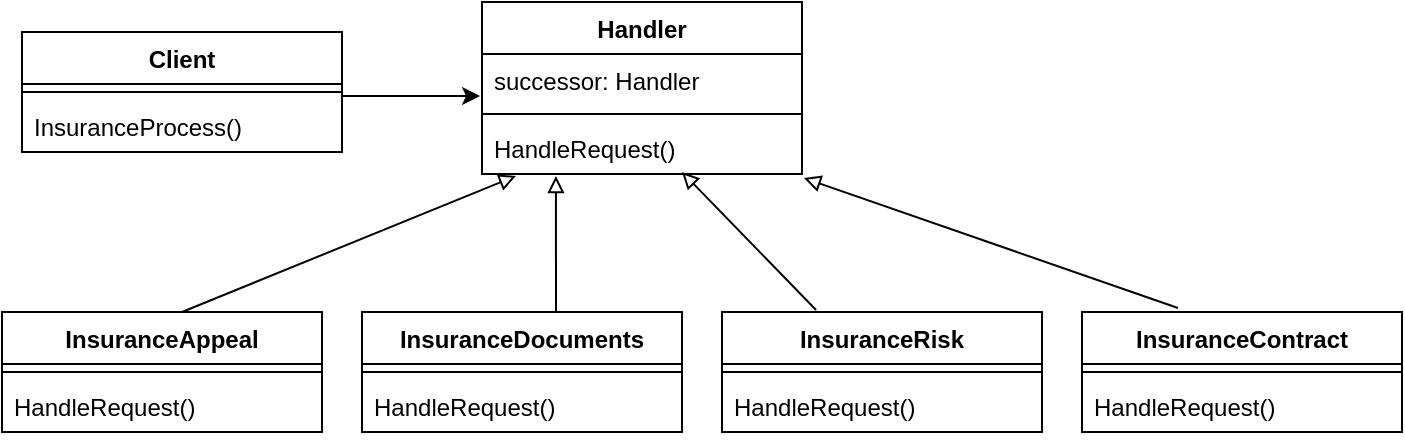 <mxfile version="15.5.2" type="device"><diagram id="GTa8961L7_OK_OBQwSJd" name="Page-1"><mxGraphModel dx="1422" dy="794" grid="1" gridSize="10" guides="1" tooltips="1" connect="1" arrows="1" fold="1" page="1" pageScale="1" pageWidth="827" pageHeight="1169" math="0" shadow="0"><root><mxCell id="0"/><mxCell id="1" parent="0"/><mxCell id="j84yaHBQWLs28lCzmdPF-1" value="Client" style="swimlane;fontStyle=1;align=center;verticalAlign=top;childLayout=stackLayout;horizontal=1;startSize=26;horizontalStack=0;resizeParent=1;resizeParentMax=0;resizeLast=0;collapsible=1;marginBottom=0;" parent="1" vertex="1"><mxGeometry x="100" y="120" width="160" height="60" as="geometry"/></mxCell><mxCell id="j84yaHBQWLs28lCzmdPF-3" value="" style="line;strokeWidth=1;fillColor=none;align=left;verticalAlign=middle;spacingTop=-1;spacingLeft=3;spacingRight=3;rotatable=0;labelPosition=right;points=[];portConstraint=eastwest;" parent="j84yaHBQWLs28lCzmdPF-1" vertex="1"><mxGeometry y="26" width="160" height="8" as="geometry"/></mxCell><mxCell id="j84yaHBQWLs28lCzmdPF-4" value="InsuranceProcess()" style="text;strokeColor=none;fillColor=none;align=left;verticalAlign=top;spacingLeft=4;spacingRight=4;overflow=hidden;rotatable=0;points=[[0,0.5],[1,0.5]];portConstraint=eastwest;" parent="j84yaHBQWLs28lCzmdPF-1" vertex="1"><mxGeometry y="34" width="160" height="26" as="geometry"/></mxCell><mxCell id="j84yaHBQWLs28lCzmdPF-5" value="Handler" style="swimlane;fontStyle=1;align=center;verticalAlign=top;childLayout=stackLayout;horizontal=1;startSize=26;horizontalStack=0;resizeParent=1;resizeParentMax=0;resizeLast=0;collapsible=1;marginBottom=0;" parent="1" vertex="1"><mxGeometry x="330" y="105" width="160" height="86" as="geometry"/></mxCell><mxCell id="j84yaHBQWLs28lCzmdPF-6" value="successor: Handler" style="text;strokeColor=none;fillColor=none;align=left;verticalAlign=top;spacingLeft=4;spacingRight=4;overflow=hidden;rotatable=0;points=[[0,0.5],[1,0.5]];portConstraint=eastwest;" parent="j84yaHBQWLs28lCzmdPF-5" vertex="1"><mxGeometry y="26" width="160" height="26" as="geometry"/></mxCell><mxCell id="j84yaHBQWLs28lCzmdPF-7" value="" style="line;strokeWidth=1;fillColor=none;align=left;verticalAlign=middle;spacingTop=-1;spacingLeft=3;spacingRight=3;rotatable=0;labelPosition=right;points=[];portConstraint=eastwest;" parent="j84yaHBQWLs28lCzmdPF-5" vertex="1"><mxGeometry y="52" width="160" height="8" as="geometry"/></mxCell><mxCell id="j84yaHBQWLs28lCzmdPF-8" value="HandleRequest()" style="text;strokeColor=none;fillColor=none;align=left;verticalAlign=top;spacingLeft=4;spacingRight=4;overflow=hidden;rotatable=0;points=[[0,0.5],[1,0.5]];portConstraint=eastwest;" parent="j84yaHBQWLs28lCzmdPF-5" vertex="1"><mxGeometry y="60" width="160" height="26" as="geometry"/></mxCell><mxCell id="j84yaHBQWLs28lCzmdPF-9" value="" style="endArrow=classic;html=1;rounded=0;entryX=-0.006;entryY=0.808;entryDx=0;entryDy=0;entryPerimeter=0;" parent="1" target="j84yaHBQWLs28lCzmdPF-6" edge="1"><mxGeometry width="50" height="50" relative="1" as="geometry"><mxPoint x="260" y="152" as="sourcePoint"/><mxPoint x="300" y="120" as="targetPoint"/></mxGeometry></mxCell><mxCell id="j84yaHBQWLs28lCzmdPF-12" value="InsuranceAppeal" style="swimlane;fontStyle=1;align=center;verticalAlign=top;childLayout=stackLayout;horizontal=1;startSize=26;horizontalStack=0;resizeParent=1;resizeParentMax=0;resizeLast=0;collapsible=1;marginBottom=0;" parent="1" vertex="1"><mxGeometry x="90" y="260" width="160" height="60" as="geometry"/></mxCell><mxCell id="j84yaHBQWLs28lCzmdPF-14" value="" style="line;strokeWidth=1;fillColor=none;align=left;verticalAlign=middle;spacingTop=-1;spacingLeft=3;spacingRight=3;rotatable=0;labelPosition=right;points=[];portConstraint=eastwest;" parent="j84yaHBQWLs28lCzmdPF-12" vertex="1"><mxGeometry y="26" width="160" height="8" as="geometry"/></mxCell><mxCell id="j84yaHBQWLs28lCzmdPF-15" value="HandleRequest()" style="text;strokeColor=none;fillColor=none;align=left;verticalAlign=top;spacingLeft=4;spacingRight=4;overflow=hidden;rotatable=0;points=[[0,0.5],[1,0.5]];portConstraint=eastwest;" parent="j84yaHBQWLs28lCzmdPF-12" vertex="1"><mxGeometry y="34" width="160" height="26" as="geometry"/></mxCell><mxCell id="j84yaHBQWLs28lCzmdPF-16" value="InsuranceDocuments" style="swimlane;fontStyle=1;align=center;verticalAlign=top;childLayout=stackLayout;horizontal=1;startSize=26;horizontalStack=0;resizeParent=1;resizeParentMax=0;resizeLast=0;collapsible=1;marginBottom=0;" parent="1" vertex="1"><mxGeometry x="270" y="260" width="160" height="60" as="geometry"/></mxCell><mxCell id="j84yaHBQWLs28lCzmdPF-17" value="" style="line;strokeWidth=1;fillColor=none;align=left;verticalAlign=middle;spacingTop=-1;spacingLeft=3;spacingRight=3;rotatable=0;labelPosition=right;points=[];portConstraint=eastwest;" parent="j84yaHBQWLs28lCzmdPF-16" vertex="1"><mxGeometry y="26" width="160" height="8" as="geometry"/></mxCell><mxCell id="j84yaHBQWLs28lCzmdPF-18" value="HandleRequest()" style="text;strokeColor=none;fillColor=none;align=left;verticalAlign=top;spacingLeft=4;spacingRight=4;overflow=hidden;rotatable=0;points=[[0,0.5],[1,0.5]];portConstraint=eastwest;" parent="j84yaHBQWLs28lCzmdPF-16" vertex="1"><mxGeometry y="34" width="160" height="26" as="geometry"/></mxCell><mxCell id="j84yaHBQWLs28lCzmdPF-19" value="InsuranceRisk" style="swimlane;fontStyle=1;align=center;verticalAlign=top;childLayout=stackLayout;horizontal=1;startSize=26;horizontalStack=0;resizeParent=1;resizeParentMax=0;resizeLast=0;collapsible=1;marginBottom=0;" parent="1" vertex="1"><mxGeometry x="450" y="260" width="160" height="60" as="geometry"/></mxCell><mxCell id="j84yaHBQWLs28lCzmdPF-20" value="" style="line;strokeWidth=1;fillColor=none;align=left;verticalAlign=middle;spacingTop=-1;spacingLeft=3;spacingRight=3;rotatable=0;labelPosition=right;points=[];portConstraint=eastwest;" parent="j84yaHBQWLs28lCzmdPF-19" vertex="1"><mxGeometry y="26" width="160" height="8" as="geometry"/></mxCell><mxCell id="j84yaHBQWLs28lCzmdPF-21" value="HandleRequest()" style="text;strokeColor=none;fillColor=none;align=left;verticalAlign=top;spacingLeft=4;spacingRight=4;overflow=hidden;rotatable=0;points=[[0,0.5],[1,0.5]];portConstraint=eastwest;" parent="j84yaHBQWLs28lCzmdPF-19" vertex="1"><mxGeometry y="34" width="160" height="26" as="geometry"/></mxCell><mxCell id="j84yaHBQWLs28lCzmdPF-22" value="InsuranceContract" style="swimlane;fontStyle=1;align=center;verticalAlign=top;childLayout=stackLayout;horizontal=1;startSize=26;horizontalStack=0;resizeParent=1;resizeParentMax=0;resizeLast=0;collapsible=1;marginBottom=0;" parent="1" vertex="1"><mxGeometry x="630" y="260" width="160" height="60" as="geometry"/></mxCell><mxCell id="j84yaHBQWLs28lCzmdPF-23" value="" style="line;strokeWidth=1;fillColor=none;align=left;verticalAlign=middle;spacingTop=-1;spacingLeft=3;spacingRight=3;rotatable=0;labelPosition=right;points=[];portConstraint=eastwest;" parent="j84yaHBQWLs28lCzmdPF-22" vertex="1"><mxGeometry y="26" width="160" height="8" as="geometry"/></mxCell><mxCell id="j84yaHBQWLs28lCzmdPF-24" value="HandleRequest()" style="text;strokeColor=none;fillColor=none;align=left;verticalAlign=top;spacingLeft=4;spacingRight=4;overflow=hidden;rotatable=0;points=[[0,0.5],[1,0.5]];portConstraint=eastwest;" parent="j84yaHBQWLs28lCzmdPF-22" vertex="1"><mxGeometry y="34" width="160" height="26" as="geometry"/></mxCell><mxCell id="j84yaHBQWLs28lCzmdPF-25" value="" style="endArrow=block;html=1;rounded=0;entryX=0.106;entryY=1.038;entryDx=0;entryDy=0;entryPerimeter=0;endFill=0;" parent="1" target="j84yaHBQWLs28lCzmdPF-8" edge="1"><mxGeometry width="50" height="50" relative="1" as="geometry"><mxPoint x="180" y="260" as="sourcePoint"/><mxPoint x="240" y="200" as="targetPoint"/></mxGeometry></mxCell><mxCell id="j84yaHBQWLs28lCzmdPF-26" value="" style="endArrow=block;html=1;rounded=0;entryX=0.231;entryY=1.038;entryDx=0;entryDy=0;entryPerimeter=0;endFill=0;" parent="1" target="j84yaHBQWLs28lCzmdPF-8" edge="1"><mxGeometry width="50" height="50" relative="1" as="geometry"><mxPoint x="367" y="260" as="sourcePoint"/><mxPoint x="420" y="200" as="targetPoint"/></mxGeometry></mxCell><mxCell id="j84yaHBQWLs28lCzmdPF-27" value="" style="endArrow=block;html=1;rounded=0;exitX=0.294;exitY=-0.017;exitDx=0;exitDy=0;exitPerimeter=0;endFill=0;" parent="1" source="j84yaHBQWLs28lCzmdPF-19" edge="1"><mxGeometry width="50" height="50" relative="1" as="geometry"><mxPoint x="420" y="250" as="sourcePoint"/><mxPoint x="430" y="190" as="targetPoint"/></mxGeometry></mxCell><mxCell id="j84yaHBQWLs28lCzmdPF-28" value="" style="endArrow=block;html=1;rounded=0;entryX=1.006;entryY=1.077;entryDx=0;entryDy=0;entryPerimeter=0;exitX=0.3;exitY=-0.033;exitDx=0;exitDy=0;exitPerimeter=0;endFill=0;" parent="1" source="j84yaHBQWLs28lCzmdPF-22" target="j84yaHBQWLs28lCzmdPF-8" edge="1"><mxGeometry width="50" height="50" relative="1" as="geometry"><mxPoint x="550" y="240" as="sourcePoint"/><mxPoint x="600" y="190" as="targetPoint"/></mxGeometry></mxCell></root></mxGraphModel></diagram></mxfile>